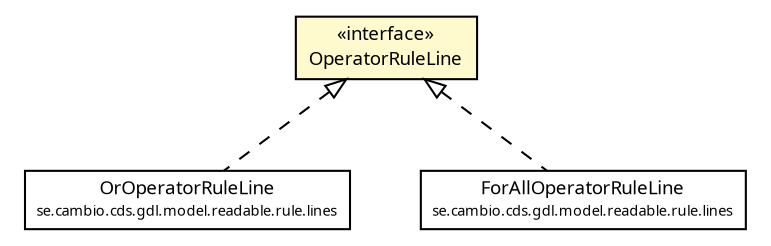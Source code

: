 #!/usr/local/bin/dot
#
# Class diagram 
# Generated by UMLGraph version R5_6 (http://www.umlgraph.org/)
#

digraph G {
	edge [fontname="Trebuchet MS",fontsize=10,labelfontname="Trebuchet MS",labelfontsize=10];
	node [fontname="Trebuchet MS",fontsize=10,shape=plaintext];
	nodesep=0.25;
	ranksep=0.5;
	// se.cambio.cds.gdl.model.readable.rule.lines.OrOperatorRuleLine
	c263227 [label=<<table title="se.cambio.cds.gdl.model.readable.rule.lines.OrOperatorRuleLine" border="0" cellborder="1" cellspacing="0" cellpadding="2" port="p" href="../OrOperatorRuleLine.html">
		<tr><td><table border="0" cellspacing="0" cellpadding="1">
<tr><td align="center" balign="center"><font face="Trebuchet MS"> OrOperatorRuleLine </font></td></tr>
<tr><td align="center" balign="center"><font face="Trebuchet MS" point-size="7.0"> se.cambio.cds.gdl.model.readable.rule.lines </font></td></tr>
		</table></td></tr>
		</table>>, URL="../OrOperatorRuleLine.html", fontname="Trebuchet MS", fontcolor="black", fontsize=9.0];
	// se.cambio.cds.gdl.model.readable.rule.lines.ForAllOperatorRuleLine
	c263228 [label=<<table title="se.cambio.cds.gdl.model.readable.rule.lines.ForAllOperatorRuleLine" border="0" cellborder="1" cellspacing="0" cellpadding="2" port="p" href="../ForAllOperatorRuleLine.html">
		<tr><td><table border="0" cellspacing="0" cellpadding="1">
<tr><td align="center" balign="center"><font face="Trebuchet MS"> ForAllOperatorRuleLine </font></td></tr>
<tr><td align="center" balign="center"><font face="Trebuchet MS" point-size="7.0"> se.cambio.cds.gdl.model.readable.rule.lines </font></td></tr>
		</table></td></tr>
		</table>>, URL="../ForAllOperatorRuleLine.html", fontname="Trebuchet MS", fontcolor="black", fontsize=9.0];
	// se.cambio.cds.gdl.model.readable.rule.lines.interfaces.OperatorRuleLine
	c263261 [label=<<table title="se.cambio.cds.gdl.model.readable.rule.lines.interfaces.OperatorRuleLine" border="0" cellborder="1" cellspacing="0" cellpadding="2" port="p" bgcolor="lemonChiffon" href="./OperatorRuleLine.html">
		<tr><td><table border="0" cellspacing="0" cellpadding="1">
<tr><td align="center" balign="center"> &#171;interface&#187; </td></tr>
<tr><td align="center" balign="center"><font face="Trebuchet MS"> OperatorRuleLine </font></td></tr>
		</table></td></tr>
		</table>>, URL="./OperatorRuleLine.html", fontname="Trebuchet MS", fontcolor="black", fontsize=9.0];
	//se.cambio.cds.gdl.model.readable.rule.lines.OrOperatorRuleLine implements se.cambio.cds.gdl.model.readable.rule.lines.interfaces.OperatorRuleLine
	c263261:p -> c263227:p [dir=back,arrowtail=empty,style=dashed];
	//se.cambio.cds.gdl.model.readable.rule.lines.ForAllOperatorRuleLine implements se.cambio.cds.gdl.model.readable.rule.lines.interfaces.OperatorRuleLine
	c263261:p -> c263228:p [dir=back,arrowtail=empty,style=dashed];
}

